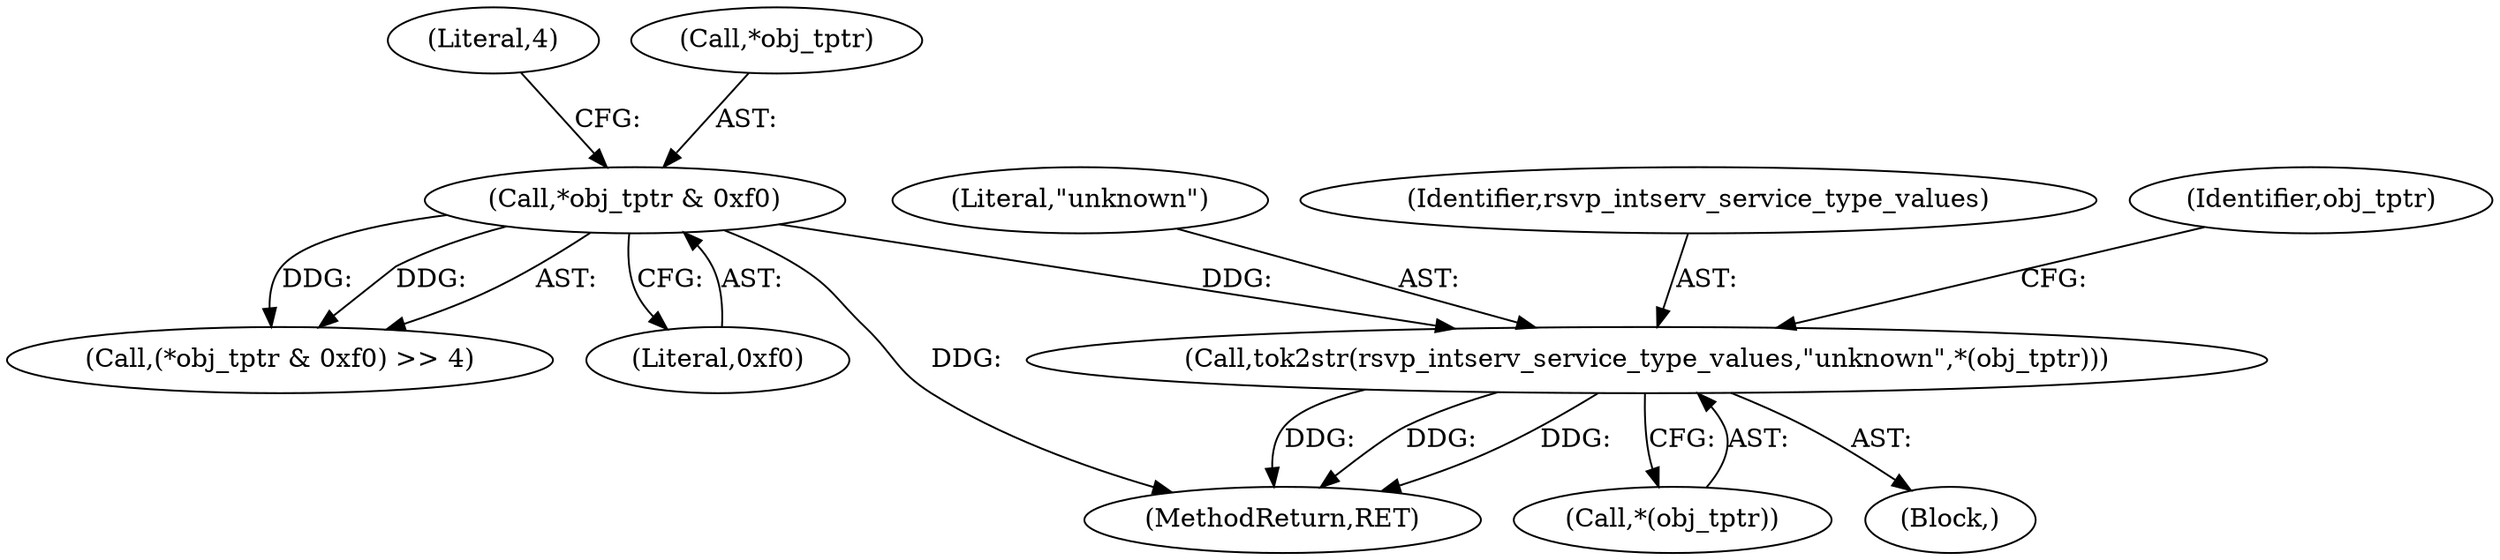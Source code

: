 digraph "0_tcpdump_3c8a2b0e91d8d8947e89384dacf6b54673083e71@pointer" {
"1002073" [label="(Call,tok2str(rsvp_intserv_service_type_values,\"unknown\",*(obj_tptr)))"];
"1002035" [label="(Call,*obj_tptr & 0xf0)"];
"1002039" [label="(Literal,4)"];
"1002073" [label="(Call,tok2str(rsvp_intserv_service_type_values,\"unknown\",*(obj_tptr)))"];
"1002072" [label="(Block,)"];
"1002075" [label="(Literal,\"unknown\")"];
"1003388" [label="(MethodReturn,RET)"];
"1002076" [label="(Call,*(obj_tptr))"];
"1002074" [label="(Identifier,rsvp_intserv_service_type_values)"];
"1002080" [label="(Identifier,obj_tptr)"];
"1002034" [label="(Call,(*obj_tptr & 0xf0) >> 4)"];
"1002035" [label="(Call,*obj_tptr & 0xf0)"];
"1002036" [label="(Call,*obj_tptr)"];
"1002038" [label="(Literal,0xf0)"];
"1002073" -> "1002072"  [label="AST: "];
"1002073" -> "1002076"  [label="CFG: "];
"1002074" -> "1002073"  [label="AST: "];
"1002075" -> "1002073"  [label="AST: "];
"1002076" -> "1002073"  [label="AST: "];
"1002080" -> "1002073"  [label="CFG: "];
"1002073" -> "1003388"  [label="DDG: "];
"1002073" -> "1003388"  [label="DDG: "];
"1002073" -> "1003388"  [label="DDG: "];
"1002035" -> "1002073"  [label="DDG: "];
"1002035" -> "1002034"  [label="AST: "];
"1002035" -> "1002038"  [label="CFG: "];
"1002036" -> "1002035"  [label="AST: "];
"1002038" -> "1002035"  [label="AST: "];
"1002039" -> "1002035"  [label="CFG: "];
"1002035" -> "1003388"  [label="DDG: "];
"1002035" -> "1002034"  [label="DDG: "];
"1002035" -> "1002034"  [label="DDG: "];
}
